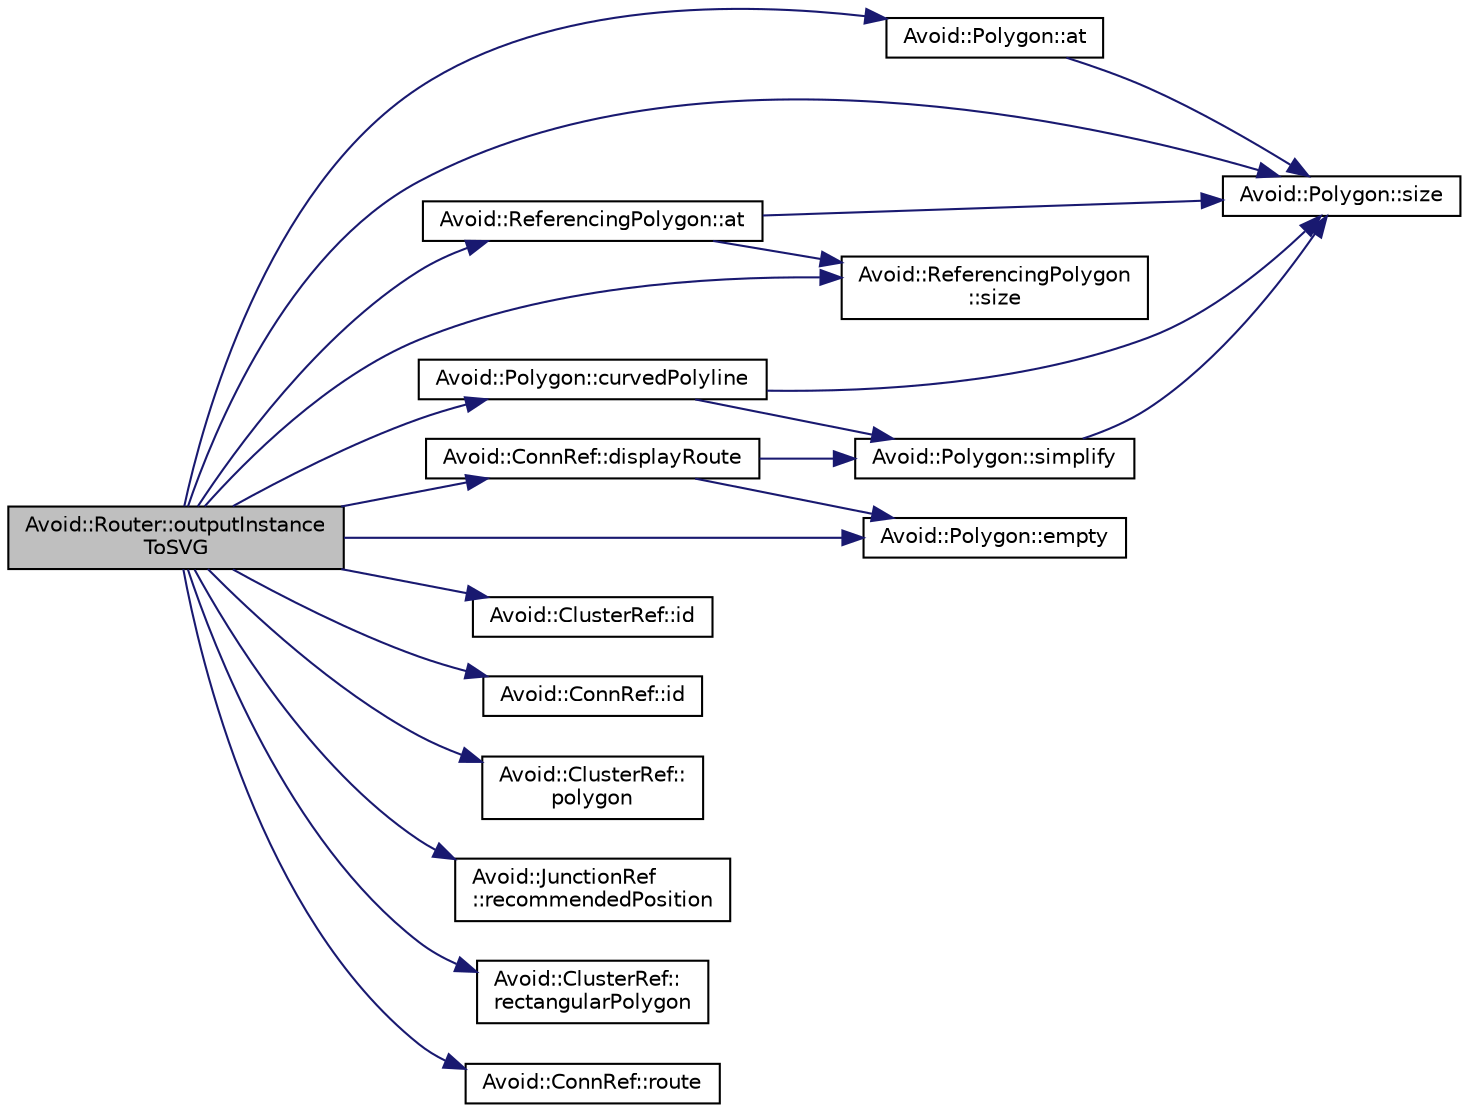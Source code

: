digraph "Avoid::Router::outputInstanceToSVG"
{
  edge [fontname="Helvetica",fontsize="10",labelfontname="Helvetica",labelfontsize="10"];
  node [fontname="Helvetica",fontsize="10",shape=record];
  rankdir="LR";
  Node1 [label="Avoid::Router::outputInstance\lToSVG",height=0.2,width=0.4,color="black", fillcolor="grey75", style="filled" fontcolor="black"];
  Node1 -> Node2 [color="midnightblue",fontsize="10",style="solid",fontname="Helvetica"];
  Node2 [label="Avoid::Polygon::at",height=0.2,width=0.4,color="black", fillcolor="white", style="filled",URL="$classAvoid_1_1Polygon.html#a4980ff614840f746cc539a021128fc96",tooltip="Returns a specific point in the polygon."];
  Node2 -> Node3 [color="midnightblue",fontsize="10",style="solid",fontname="Helvetica"];
  Node3 [label="Avoid::Polygon::size",height=0.2,width=0.4,color="black", fillcolor="white", style="filled",URL="$classAvoid_1_1Polygon.html#a58c011bded47396fb1bbda2c1eeb9552",tooltip="Returns the number of points in this polygon."];
  Node1 -> Node4 [color="midnightblue",fontsize="10",style="solid",fontname="Helvetica"];
  Node4 [label="Avoid::ReferencingPolygon::at",height=0.2,width=0.4,color="black", fillcolor="white", style="filled",URL="$classAvoid_1_1ReferencingPolygon.html#a908d6fc6a1af577e7ab28be440329747",tooltip="Returns a specific point in the polygon."];
  Node4 -> Node3 [color="midnightblue",fontsize="10",style="solid",fontname="Helvetica"];
  Node4 -> Node5 [color="midnightblue",fontsize="10",style="solid",fontname="Helvetica"];
  Node5 [label="Avoid::ReferencingPolygon\l::size",height=0.2,width=0.4,color="black", fillcolor="white", style="filled",URL="$classAvoid_1_1ReferencingPolygon.html#af76ac706afca60dbef6d0bc2b69d8276",tooltip="Returns the number of points in this polygon."];
  Node1 -> Node6 [color="midnightblue",fontsize="10",style="solid",fontname="Helvetica"];
  Node6 [label="Avoid::Polygon::curvedPolyline",height=0.2,width=0.4,color="black", fillcolor="white", style="filled",URL="$classAvoid_1_1Polygon.html#a37c1371329c57705b74e8b557ca102ff",tooltip="Returns a curved approximation of this multi-segment PolyLine, with the corners replaced by smooth Be..."];
  Node6 -> Node7 [color="midnightblue",fontsize="10",style="solid",fontname="Helvetica"];
  Node7 [label="Avoid::Polygon::simplify",height=0.2,width=0.4,color="black", fillcolor="white", style="filled",URL="$classAvoid_1_1Polygon.html#a92f6c7f6bd7c144d408fe18a1b711bf3",tooltip="Returns a simplified Polyline, where all collinear line segments have been collapsed down into single..."];
  Node7 -> Node3 [color="midnightblue",fontsize="10",style="solid",fontname="Helvetica"];
  Node6 -> Node3 [color="midnightblue",fontsize="10",style="solid",fontname="Helvetica"];
  Node1 -> Node8 [color="midnightblue",fontsize="10",style="solid",fontname="Helvetica"];
  Node8 [label="Avoid::ConnRef::displayRoute",height=0.2,width=0.4,color="black", fillcolor="white", style="filled",URL="$classAvoid_1_1ConnRef.html#ab7462cd69bd1d2c4dd318119558b4a94",tooltip="Returns a reference to the current display version of the route for the connector."];
  Node8 -> Node9 [color="midnightblue",fontsize="10",style="solid",fontname="Helvetica"];
  Node9 [label="Avoid::Polygon::empty",height=0.2,width=0.4,color="black", fillcolor="white", style="filled",URL="$classAvoid_1_1Polygon.html#a972b0d1e8116907610b4a52973b255f4",tooltip="Returns true if this polygon is empty."];
  Node8 -> Node7 [color="midnightblue",fontsize="10",style="solid",fontname="Helvetica"];
  Node1 -> Node9 [color="midnightblue",fontsize="10",style="solid",fontname="Helvetica"];
  Node1 -> Node10 [color="midnightblue",fontsize="10",style="solid",fontname="Helvetica"];
  Node10 [label="Avoid::ClusterRef::id",height=0.2,width=0.4,color="black", fillcolor="white", style="filled",URL="$classAvoid_1_1ClusterRef.html#a3fa6590dec9dbd8ef8ca581ab6c2416f",tooltip="Returns the ID of this cluster."];
  Node1 -> Node11 [color="midnightblue",fontsize="10",style="solid",fontname="Helvetica"];
  Node11 [label="Avoid::ConnRef::id",height=0.2,width=0.4,color="black", fillcolor="white", style="filled",URL="$classAvoid_1_1ConnRef.html#a2bc4552e6d1b80c9ec38a971efb0d378",tooltip="Returns the ID of this connector."];
  Node1 -> Node12 [color="midnightblue",fontsize="10",style="solid",fontname="Helvetica"];
  Node12 [label="Avoid::ClusterRef::\lpolygon",height=0.2,width=0.4,color="black", fillcolor="white", style="filled",URL="$classAvoid_1_1ClusterRef.html#acd1fa20b079253d53d27abf50d2a8933",tooltip="Returns a reference to the polygon boundary of this cluster."];
  Node1 -> Node13 [color="midnightblue",fontsize="10",style="solid",fontname="Helvetica"];
  Node13 [label="Avoid::JunctionRef\l::recommendedPosition",height=0.2,width=0.4,color="black", fillcolor="white", style="filled",URL="$classAvoid_1_1JunctionRef.html#a404276b4132c4d21058f9b7220021124",tooltip="Returns a recommended position for the junction based on improving hyperedge routes. This value will be set during routing when the improveHyperedgeRoutesMovingJunctions router option is set (the default)."];
  Node1 -> Node14 [color="midnightblue",fontsize="10",style="solid",fontname="Helvetica"];
  Node14 [label="Avoid::ClusterRef::\lrectangularPolygon",height=0.2,width=0.4,color="black", fillcolor="white", style="filled",URL="$classAvoid_1_1ClusterRef.html#af7877b59ea4cb2939047f785382f8008",tooltip="Returns a reference to the rectangular boundary of this cluster."];
  Node1 -> Node15 [color="midnightblue",fontsize="10",style="solid",fontname="Helvetica"];
  Node15 [label="Avoid::ConnRef::route",height=0.2,width=0.4,color="black", fillcolor="white", style="filled",URL="$classAvoid_1_1ConnRef.html#a98f24407bc92dd5a28e7c9d60d28d38b",tooltip="Returns a reference to the current route for the connector."];
  Node1 -> Node3 [color="midnightblue",fontsize="10",style="solid",fontname="Helvetica"];
  Node1 -> Node5 [color="midnightblue",fontsize="10",style="solid",fontname="Helvetica"];
}
